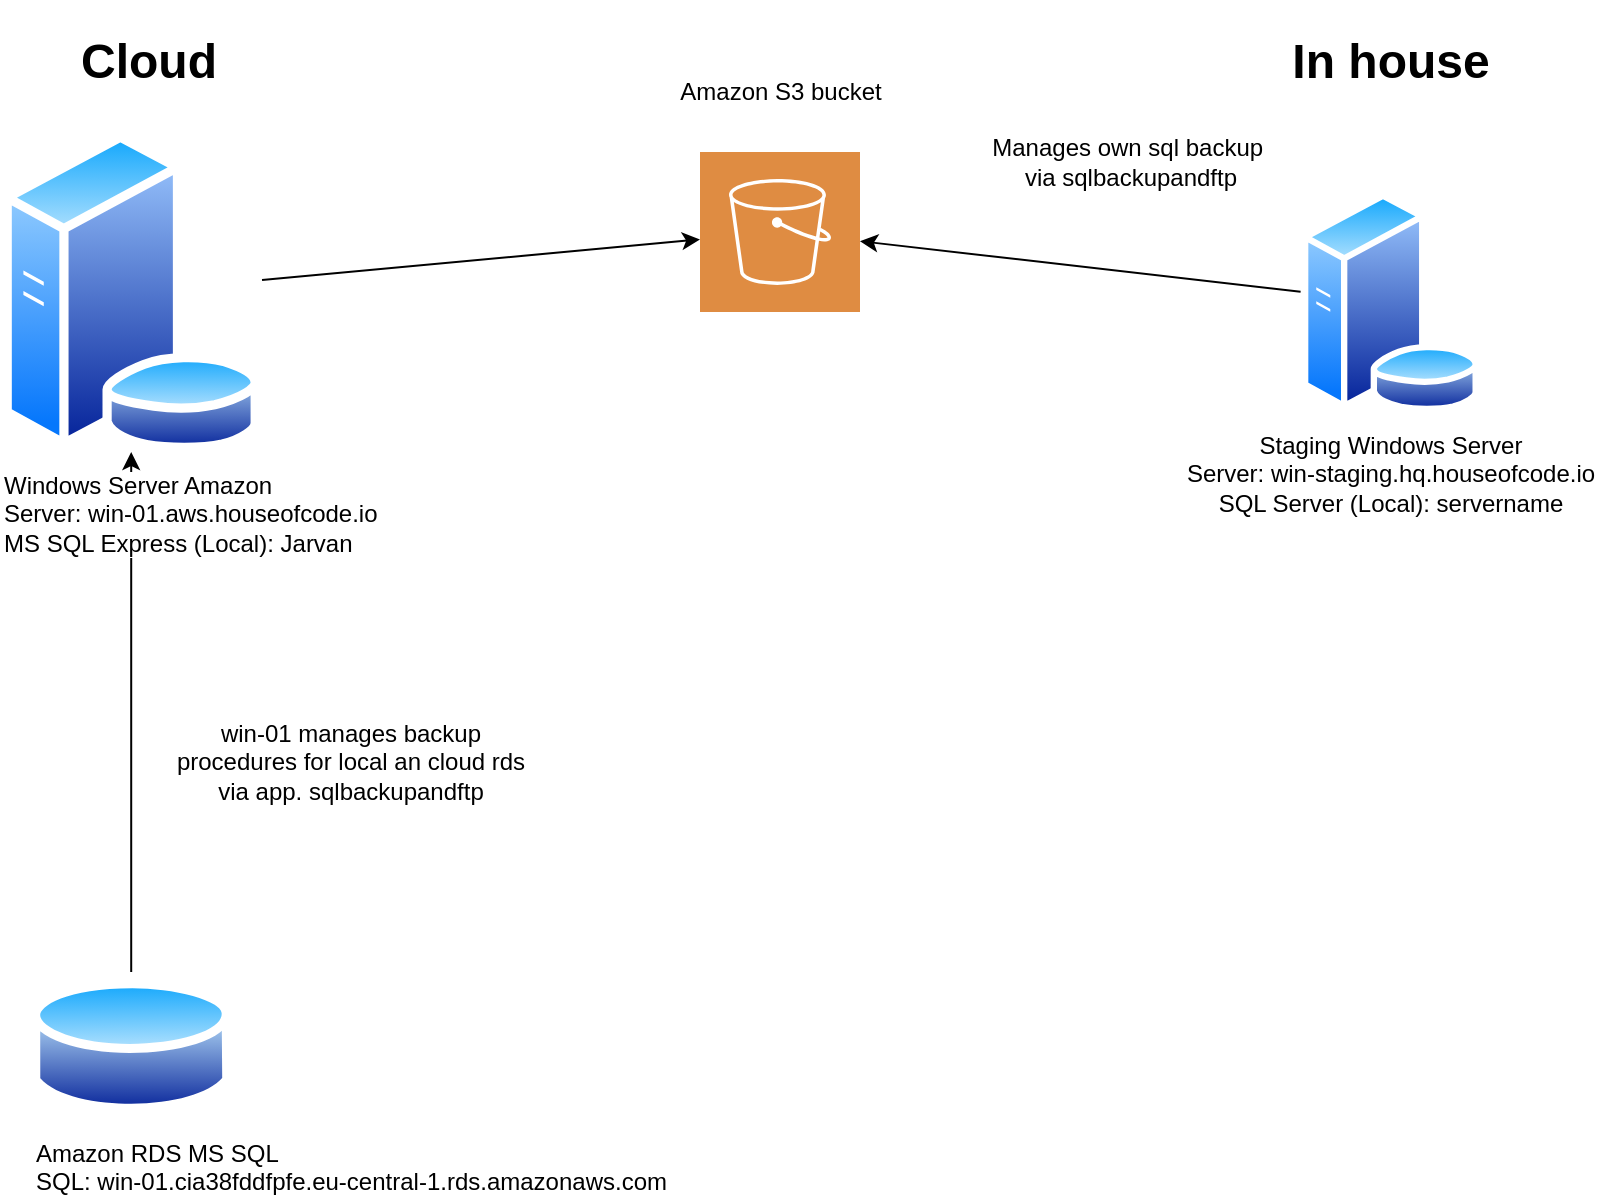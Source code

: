 <mxfile version="12.9.9" type="github"><diagram id="7Ks-XO3O5uDiIfXQpP1P" name="Page-1"><mxGraphModel dx="2062" dy="1074" grid="1" gridSize="10" guides="1" tooltips="1" connect="1" arrows="1" fold="1" page="1" pageScale="1" pageWidth="827" pageHeight="1169" math="0" shadow="0"><root><mxCell id="0"/><mxCell id="1" parent="0"/><mxCell id="o5mqIEa9Nw8miSdG2OBC-22" value="" style="edgeStyle=orthogonalEdgeStyle;rounded=0;orthogonalLoop=1;jettySize=auto;html=1;" edge="1" parent="1" source="o5mqIEa9Nw8miSdG2OBC-9" target="o5mqIEa9Nw8miSdG2OBC-10"><mxGeometry relative="1" as="geometry"><mxPoint x="60" y="330" as="targetPoint"/></mxGeometry></mxCell><mxCell id="o5mqIEa9Nw8miSdG2OBC-9" value="Amazon RDS MS SQL&lt;br&gt;SQL:&amp;nbsp;win-01.cia38fddfpfe.eu-central-1.rds.amazonaws.com" style="aspect=fixed;perimeter=ellipsePerimeter;html=1;align=left;shadow=0;dashed=0;spacingTop=3;image;image=img/lib/active_directory/database.svg;" vertex="1" parent="1"><mxGeometry x="25.6" y="500" width="100" height="74" as="geometry"/></mxCell><mxCell id="o5mqIEa9Nw8miSdG2OBC-10" value="Windows Server Amazon&lt;br&gt;Server: win-01.aws.houseofcode.io&lt;br&gt;MS SQL Express (Local): Jarvan" style="aspect=fixed;perimeter=ellipsePerimeter;html=1;align=left;shadow=0;dashed=0;spacingTop=3;image;image=img/lib/active_directory/database_server.svg;" vertex="1" parent="1"><mxGeometry x="10" y="80" width="131.2" height="160" as="geometry"/></mxCell><mxCell id="o5mqIEa9Nw8miSdG2OBC-17" value="Staging Windows Server&lt;br&gt;Server: win-staging.hq.houseofcode.io&lt;br&gt;SQL Server (Local): servername" style="aspect=fixed;perimeter=ellipsePerimeter;html=1;align=center;shadow=0;dashed=0;spacingTop=3;image;image=img/lib/active_directory/database_server.svg;" vertex="1" parent="1"><mxGeometry x="660.1" y="110" width="90.2" height="110" as="geometry"/></mxCell><mxCell id="o5mqIEa9Nw8miSdG2OBC-18" value="&lt;h1&gt;In house&lt;/h1&gt;" style="text;html=1;align=center;verticalAlign=middle;resizable=0;points=[];autosize=1;" vertex="1" parent="1"><mxGeometry x="650.2" y="20" width="110" height="50" as="geometry"/></mxCell><mxCell id="o5mqIEa9Nw8miSdG2OBC-19" value="&lt;h1&gt;Cloud&lt;/h1&gt;" style="text;html=1;align=center;verticalAlign=middle;resizable=0;points=[];autosize=1;" vertex="1" parent="1"><mxGeometry x="44.4" y="20" width="80" height="50" as="geometry"/></mxCell><mxCell id="o5mqIEa9Nw8miSdG2OBC-20" value="" style="pointerEvents=1;shadow=0;dashed=0;html=1;strokeColor=none;fillColor=#DF8C42;labelPosition=center;verticalLabelPosition=bottom;verticalAlign=top;align=center;outlineConnect=0;shape=mxgraph.veeam2.aws_s3;" vertex="1" parent="1"><mxGeometry x="360" y="90" width="80" height="80" as="geometry"/></mxCell><mxCell id="o5mqIEa9Nw8miSdG2OBC-24" value="" style="endArrow=classic;html=1;" edge="1" parent="1" source="o5mqIEa9Nw8miSdG2OBC-10" target="o5mqIEa9Nw8miSdG2OBC-20"><mxGeometry width="50" height="50" relative="1" as="geometry"><mxPoint x="370" y="390" as="sourcePoint"/><mxPoint x="420" y="340" as="targetPoint"/></mxGeometry></mxCell><mxCell id="o5mqIEa9Nw8miSdG2OBC-25" value="" style="endArrow=classic;html=1;" edge="1" parent="1" source="o5mqIEa9Nw8miSdG2OBC-17" target="o5mqIEa9Nw8miSdG2OBC-20"><mxGeometry width="50" height="50" relative="1" as="geometry"><mxPoint x="370" y="390" as="sourcePoint"/><mxPoint x="420" y="340" as="targetPoint"/></mxGeometry></mxCell><mxCell id="o5mqIEa9Nw8miSdG2OBC-26" value="win-01 manages backup&lt;br&gt;procedures for local an cloud rds&lt;br&gt;via app.&amp;nbsp;sqlbackupandftp" style="text;html=1;align=center;verticalAlign=middle;resizable=0;points=[];autosize=1;" vertex="1" parent="1"><mxGeometry x="90" y="370" width="190" height="50" as="geometry"/></mxCell><mxCell id="o5mqIEa9Nw8miSdG2OBC-27" value="Manages own sql backup&amp;nbsp;&lt;br&gt;via&amp;nbsp;sqlbackupandftp" style="text;html=1;align=center;verticalAlign=middle;resizable=0;points=[];autosize=1;" vertex="1" parent="1"><mxGeometry x="500.2" y="80" width="150" height="30" as="geometry"/></mxCell><mxCell id="o5mqIEa9Nw8miSdG2OBC-30" value="Amazon S3 bucket" style="text;html=1;align=center;verticalAlign=middle;resizable=0;points=[];autosize=1;" vertex="1" parent="1"><mxGeometry x="340" y="50" width="120" height="20" as="geometry"/></mxCell></root></mxGraphModel></diagram></mxfile>